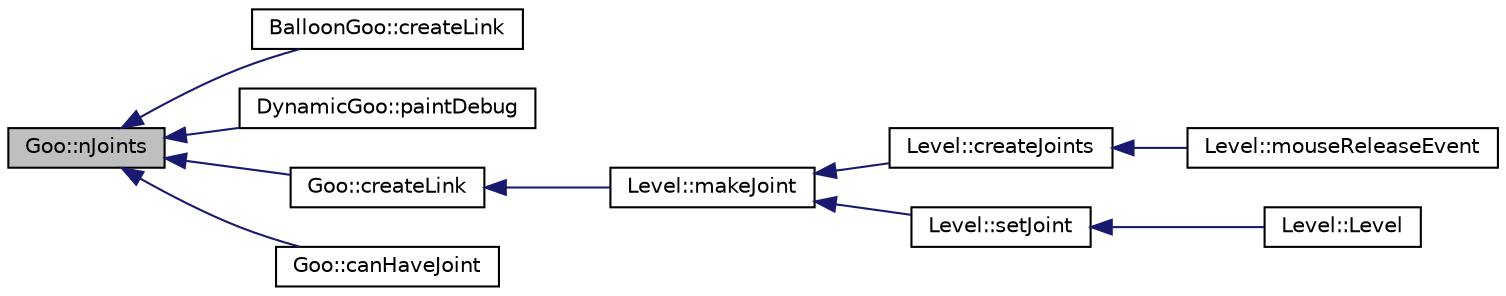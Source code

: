 digraph G
{
  edge [fontname="Helvetica",fontsize="10",labelfontname="Helvetica",labelfontsize="10"];
  node [fontname="Helvetica",fontsize="10",shape=record];
  rankdir="LR";
  Node1 [label="Goo::nJoints",height=0.2,width=0.4,color="black", fillcolor="grey75", style="filled" fontcolor="black"];
  Node1 -> Node2 [dir="back",color="midnightblue",fontsize="10",style="solid",fontname="Helvetica"];
  Node2 [label="BalloonGoo::createLink",height=0.2,width=0.4,color="black", fillcolor="white", style="filled",URL="$da/dfa/classBalloonGoo.html#a4db9626648af5384fac8548eaac0aec6"];
  Node1 -> Node3 [dir="back",color="midnightblue",fontsize="10",style="solid",fontname="Helvetica"];
  Node3 [label="DynamicGoo::paintDebug",height=0.2,width=0.4,color="black", fillcolor="white", style="filled",URL="$d6/d97/classDynamicGoo.html#a4218abdbad0c65a846415ca29f664f77"];
  Node1 -> Node4 [dir="back",color="midnightblue",fontsize="10",style="solid",fontname="Helvetica"];
  Node4 [label="Goo::createLink",height=0.2,width=0.4,color="black", fillcolor="white", style="filled",URL="$d5/d5d/classGoo.html#a4cf3a6d7b7523864a419def0a8aa9949"];
  Node4 -> Node5 [dir="back",color="midnightblue",fontsize="10",style="solid",fontname="Helvetica"];
  Node5 [label="Level::makeJoint",height=0.2,width=0.4,color="black", fillcolor="white", style="filled",URL="$d2/d9d/classLevel.html#ab40a5647912f4ef6e3a70b0afd75027b"];
  Node5 -> Node6 [dir="back",color="midnightblue",fontsize="10",style="solid",fontname="Helvetica"];
  Node6 [label="Level::createJoints",height=0.2,width=0.4,color="black", fillcolor="white", style="filled",URL="$d2/d9d/classLevel.html#a753ed1a47f268859a713123dc640839c"];
  Node6 -> Node7 [dir="back",color="midnightblue",fontsize="10",style="solid",fontname="Helvetica"];
  Node7 [label="Level::mouseReleaseEvent",height=0.2,width=0.4,color="black", fillcolor="white", style="filled",URL="$d2/d9d/classLevel.html#a77722ba24f938b7a0707f755e635a8f6"];
  Node5 -> Node8 [dir="back",color="midnightblue",fontsize="10",style="solid",fontname="Helvetica"];
  Node8 [label="Level::setJoint",height=0.2,width=0.4,color="black", fillcolor="white", style="filled",URL="$d2/d9d/classLevel.html#a4ba1126389807119ad1d21bd51f86210"];
  Node8 -> Node9 [dir="back",color="midnightblue",fontsize="10",style="solid",fontname="Helvetica"];
  Node9 [label="Level::Level",height=0.2,width=0.4,color="black", fillcolor="white", style="filled",URL="$d2/d9d/classLevel.html#aab4805fc7397cd5ab9d9852a1d403a0d"];
  Node1 -> Node10 [dir="back",color="midnightblue",fontsize="10",style="solid",fontname="Helvetica"];
  Node10 [label="Goo::canHaveJoint",height=0.2,width=0.4,color="black", fillcolor="white", style="filled",URL="$d5/d5d/classGoo.html#a712b5e76a1ebbc008e60a6eadbc778a3"];
}

